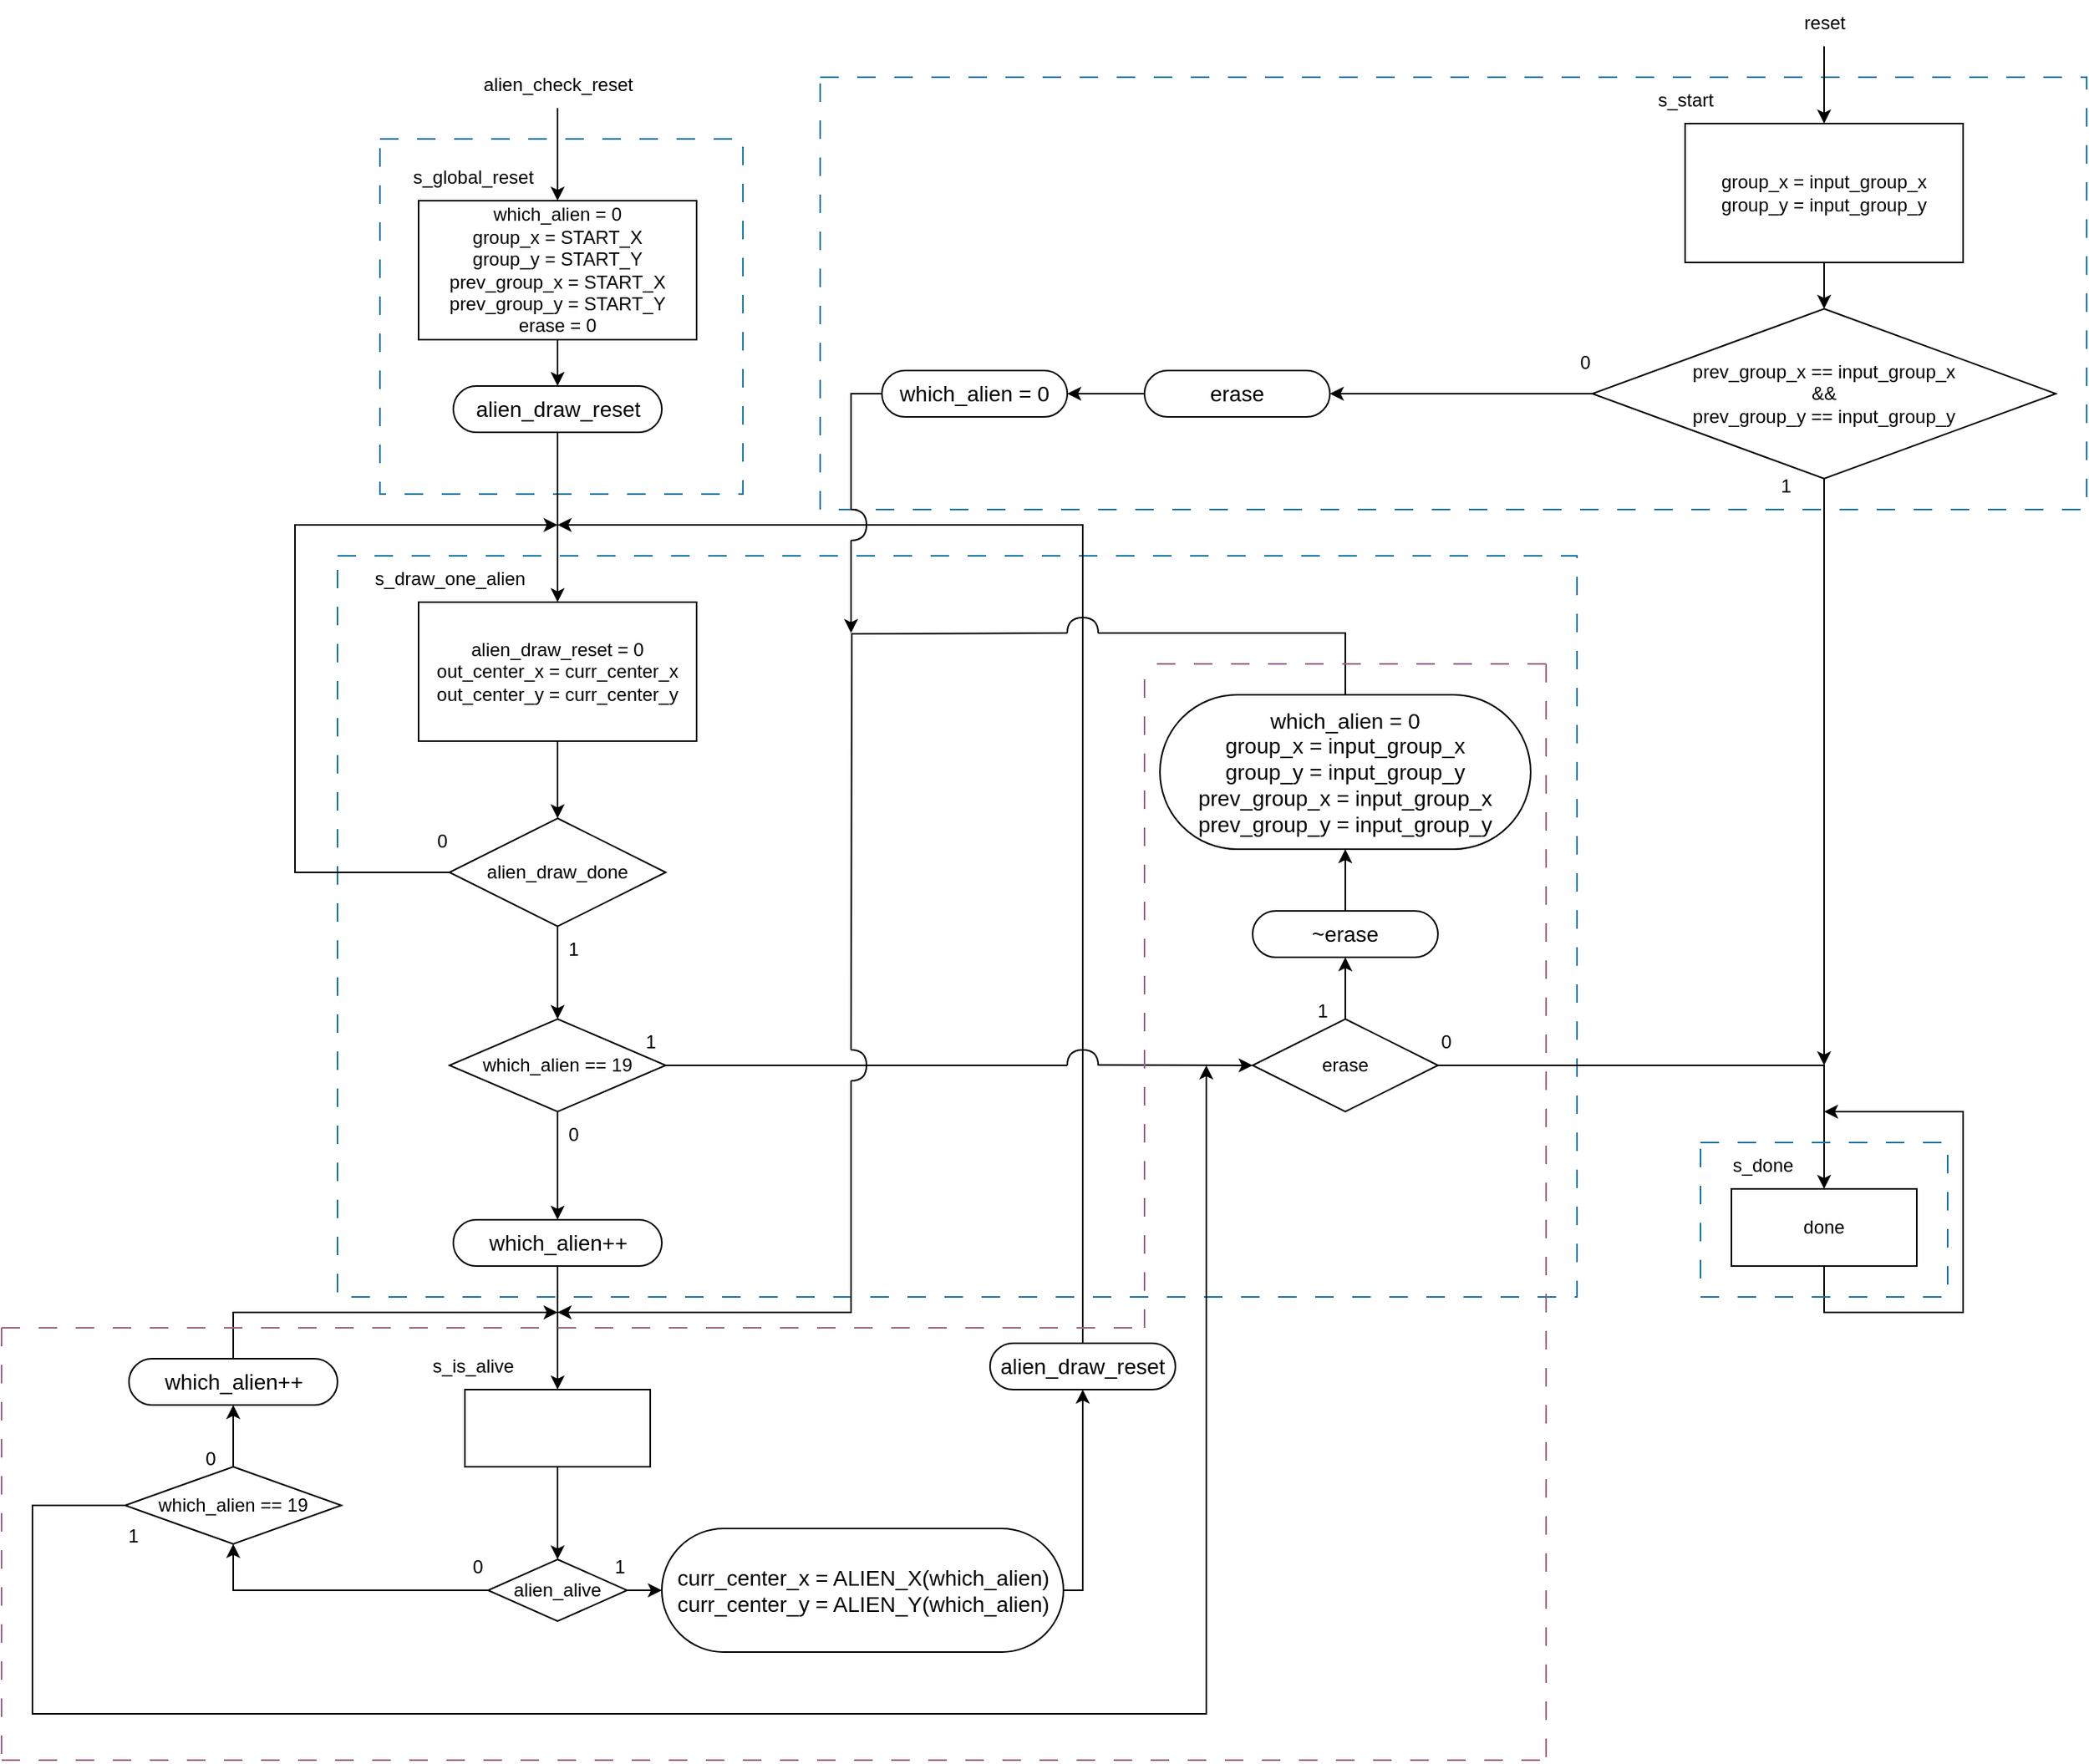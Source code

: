 <mxfile version="22.0.1" type="device">
  <diagram name="Page-1" id="rY78pbxjS33zWvEgH3hx">
    <mxGraphModel dx="2585" dy="1097" grid="1" gridSize="10" guides="1" tooltips="1" connect="1" arrows="1" fold="1" page="1" pageScale="1" pageWidth="1100" pageHeight="850" math="1" shadow="0">
      <root>
        <mxCell id="0" />
        <mxCell id="1" parent="0" />
        <mxCell id="hg0VnIa8RW2PHBciKI9P-328" value="" style="rounded=0;whiteSpace=wrap;html=1;fillColor=none;strokeColor=#10739e;dashed=1;dashPattern=12 12;movable=0;resizable=0;rotatable=0;deletable=0;editable=0;locked=1;connectable=0;" vertex="1" parent="1">
          <mxGeometry x="37.5" y="670" width="802.5" height="480" as="geometry" />
        </mxCell>
        <mxCell id="hg0VnIa8RW2PHBciKI9P-329" value="" style="rounded=0;whiteSpace=wrap;html=1;fillColor=none;strokeColor=#10739e;dashed=1;dashPattern=12 12;" vertex="1" parent="1">
          <mxGeometry x="350" y="360" width="820" height="280" as="geometry" />
        </mxCell>
        <mxCell id="hg0VnIa8RW2PHBciKI9P-324" value="" style="rounded=0;whiteSpace=wrap;html=1;fillColor=none;strokeColor=#10739e;dashed=1;dashPattern=12 12;" vertex="1" parent="1">
          <mxGeometry x="65" y="400" width="235" height="230" as="geometry" />
        </mxCell>
        <mxCell id="hg0VnIa8RW2PHBciKI9P-241" style="edgeStyle=orthogonalEdgeStyle;rounded=0;orthogonalLoop=1;jettySize=auto;html=1;entryX=0.5;entryY=0;entryDx=0;entryDy=0;" edge="1" parent="1" source="hg0VnIa8RW2PHBciKI9P-72" target="hg0VnIa8RW2PHBciKI9P-240">
          <mxGeometry relative="1" as="geometry" />
        </mxCell>
        <mxCell id="hg0VnIa8RW2PHBciKI9P-72" value="which_alien = 0&lt;br&gt;group_x = START_X&lt;br&gt;group_y = START_Y&lt;br&gt;prev_group_x = START_X&lt;br&gt;prev_group_y = START_Y&lt;br&gt;erase = 0" style="rounded=0;whiteSpace=wrap;html=1;" vertex="1" parent="1">
          <mxGeometry x="90" y="440" width="180" height="90" as="geometry" />
        </mxCell>
        <mxCell id="hg0VnIa8RW2PHBciKI9P-74" style="edgeStyle=orthogonalEdgeStyle;rounded=0;orthogonalLoop=1;jettySize=auto;html=1;entryX=0.5;entryY=0;entryDx=0;entryDy=0;" edge="1" parent="1" source="hg0VnIa8RW2PHBciKI9P-73" target="hg0VnIa8RW2PHBciKI9P-72">
          <mxGeometry relative="1" as="geometry" />
        </mxCell>
        <mxCell id="hg0VnIa8RW2PHBciKI9P-73" value="alien_check_reset" style="text;html=1;align=center;verticalAlign=middle;resizable=0;points=[];autosize=1;strokeColor=none;fillColor=none;" vertex="1" parent="1">
          <mxGeometry x="120" y="350" width="120" height="30" as="geometry" />
        </mxCell>
        <mxCell id="hg0VnIa8RW2PHBciKI9P-75" value="s_global_reset" style="text;html=1;align=center;verticalAlign=middle;resizable=0;points=[];autosize=1;strokeColor=none;fillColor=none;" vertex="1" parent="1">
          <mxGeometry x="75" y="410" width="100" height="30" as="geometry" />
        </mxCell>
        <mxCell id="hg0VnIa8RW2PHBciKI9P-243" style="edgeStyle=orthogonalEdgeStyle;rounded=0;orthogonalLoop=1;jettySize=auto;html=1;entryX=0.5;entryY=0;entryDx=0;entryDy=0;" edge="1" parent="1" source="hg0VnIa8RW2PHBciKI9P-240" target="hg0VnIa8RW2PHBciKI9P-242">
          <mxGeometry relative="1" as="geometry" />
        </mxCell>
        <mxCell id="hg0VnIa8RW2PHBciKI9P-240" value="&lt;span style=&quot;font-weight: normal;&quot;&gt;alien_draw_reset&lt;/span&gt;" style="rounded=1;whiteSpace=wrap;html=1;arcSize=50;strokeWidth=1;fillColor=none;whiteSpace=wrap;align=center;verticalAlign=middle;spacingLeft=0;fontStyle=1;fontSize=14;spacing=10;" vertex="1" parent="1">
          <mxGeometry x="112.5" y="560" width="135" height="30" as="geometry" />
        </mxCell>
        <mxCell id="hg0VnIa8RW2PHBciKI9P-246" style="edgeStyle=orthogonalEdgeStyle;rounded=0;orthogonalLoop=1;jettySize=auto;html=1;entryX=0.5;entryY=0;entryDx=0;entryDy=0;" edge="1" parent="1" source="hg0VnIa8RW2PHBciKI9P-242" target="hg0VnIa8RW2PHBciKI9P-245">
          <mxGeometry relative="1" as="geometry" />
        </mxCell>
        <mxCell id="hg0VnIa8RW2PHBciKI9P-242" value="alien_draw_reset = 0&lt;br&gt;out_center_x = curr_center_x&lt;br&gt;out_center_y = curr_center_y" style="rounded=0;whiteSpace=wrap;html=1;" vertex="1" parent="1">
          <mxGeometry x="90" y="700" width="180" height="90" as="geometry" />
        </mxCell>
        <mxCell id="hg0VnIa8RW2PHBciKI9P-244" value="s_draw_one_alien" style="text;html=1;align=center;verticalAlign=middle;resizable=0;points=[];autosize=1;strokeColor=none;fillColor=none;" vertex="1" parent="1">
          <mxGeometry x="50" y="670" width="120" height="30" as="geometry" />
        </mxCell>
        <mxCell id="hg0VnIa8RW2PHBciKI9P-247" style="edgeStyle=orthogonalEdgeStyle;rounded=0;orthogonalLoop=1;jettySize=auto;html=1;" edge="1" parent="1" source="hg0VnIa8RW2PHBciKI9P-245">
          <mxGeometry relative="1" as="geometry">
            <mxPoint x="180" y="650" as="targetPoint" />
            <Array as="points">
              <mxPoint x="10" y="875" />
              <mxPoint x="10" y="650" />
            </Array>
          </mxGeometry>
        </mxCell>
        <mxCell id="hg0VnIa8RW2PHBciKI9P-249" style="edgeStyle=orthogonalEdgeStyle;rounded=0;orthogonalLoop=1;jettySize=auto;html=1;entryX=0.5;entryY=0;entryDx=0;entryDy=0;" edge="1" parent="1" source="hg0VnIa8RW2PHBciKI9P-245" target="hg0VnIa8RW2PHBciKI9P-248">
          <mxGeometry relative="1" as="geometry" />
        </mxCell>
        <mxCell id="hg0VnIa8RW2PHBciKI9P-245" value="alien_draw_done" style="rhombus;whiteSpace=wrap;html=1;" vertex="1" parent="1">
          <mxGeometry x="110" y="840" width="140" height="70" as="geometry" />
        </mxCell>
        <mxCell id="hg0VnIa8RW2PHBciKI9P-253" style="edgeStyle=orthogonalEdgeStyle;rounded=0;orthogonalLoop=1;jettySize=auto;html=1;entryX=0.5;entryY=0;entryDx=0;entryDy=0;" edge="1" parent="1" source="hg0VnIa8RW2PHBciKI9P-248" target="hg0VnIa8RW2PHBciKI9P-252">
          <mxGeometry relative="1" as="geometry" />
        </mxCell>
        <mxCell id="hg0VnIa8RW2PHBciKI9P-281" style="edgeStyle=orthogonalEdgeStyle;rounded=0;orthogonalLoop=1;jettySize=auto;html=1;endArrow=none;endFill=0;" edge="1" parent="1" source="hg0VnIa8RW2PHBciKI9P-248">
          <mxGeometry relative="1" as="geometry">
            <mxPoint x="510" y="1000" as="targetPoint" />
          </mxGeometry>
        </mxCell>
        <mxCell id="hg0VnIa8RW2PHBciKI9P-248" value="which_alien == 19" style="rhombus;whiteSpace=wrap;html=1;" vertex="1" parent="1">
          <mxGeometry x="110" y="970" width="140" height="60" as="geometry" />
        </mxCell>
        <mxCell id="hg0VnIa8RW2PHBciKI9P-250" value="0" style="text;html=1;align=center;verticalAlign=middle;resizable=0;points=[];autosize=1;strokeColor=none;fillColor=none;" vertex="1" parent="1">
          <mxGeometry x="90" y="840" width="30" height="30" as="geometry" />
        </mxCell>
        <mxCell id="hg0VnIa8RW2PHBciKI9P-251" value="1" style="text;html=1;align=center;verticalAlign=middle;resizable=0;points=[];autosize=1;strokeColor=none;fillColor=none;" vertex="1" parent="1">
          <mxGeometry x="175" y="910" width="30" height="30" as="geometry" />
        </mxCell>
        <mxCell id="hg0VnIa8RW2PHBciKI9P-256" style="edgeStyle=orthogonalEdgeStyle;rounded=0;orthogonalLoop=1;jettySize=auto;html=1;entryX=0.5;entryY=0;entryDx=0;entryDy=0;" edge="1" parent="1" source="hg0VnIa8RW2PHBciKI9P-252" target="hg0VnIa8RW2PHBciKI9P-254">
          <mxGeometry relative="1" as="geometry" />
        </mxCell>
        <mxCell id="hg0VnIa8RW2PHBciKI9P-252" value="&lt;span style=&quot;font-weight: normal;&quot;&gt;which_alien++&lt;/span&gt;" style="rounded=1;whiteSpace=wrap;html=1;arcSize=50;strokeWidth=1;fillColor=none;whiteSpace=wrap;align=center;verticalAlign=middle;spacingLeft=0;fontStyle=1;fontSize=14;spacing=10;" vertex="1" parent="1">
          <mxGeometry x="112.5" y="1100" width="135" height="30" as="geometry" />
        </mxCell>
        <mxCell id="hg0VnIa8RW2PHBciKI9P-258" style="edgeStyle=orthogonalEdgeStyle;rounded=0;orthogonalLoop=1;jettySize=auto;html=1;entryX=0.5;entryY=0;entryDx=0;entryDy=0;" edge="1" parent="1" source="hg0VnIa8RW2PHBciKI9P-254" target="hg0VnIa8RW2PHBciKI9P-257">
          <mxGeometry relative="1" as="geometry" />
        </mxCell>
        <mxCell id="hg0VnIa8RW2PHBciKI9P-254" value="" style="rounded=0;whiteSpace=wrap;html=1;" vertex="1" parent="1">
          <mxGeometry x="120" y="1210" width="120" height="50" as="geometry" />
        </mxCell>
        <mxCell id="hg0VnIa8RW2PHBciKI9P-255" value="s_is_alive" style="text;html=1;align=center;verticalAlign=middle;resizable=0;points=[];autosize=1;strokeColor=none;fillColor=none;" vertex="1" parent="1">
          <mxGeometry x="85" y="1180" width="80" height="30" as="geometry" />
        </mxCell>
        <mxCell id="hg0VnIa8RW2PHBciKI9P-261" style="edgeStyle=orthogonalEdgeStyle;rounded=0;orthogonalLoop=1;jettySize=auto;html=1;entryX=0.5;entryY=1;entryDx=0;entryDy=0;" edge="1" parent="1" source="hg0VnIa8RW2PHBciKI9P-257" target="hg0VnIa8RW2PHBciKI9P-260">
          <mxGeometry relative="1" as="geometry" />
        </mxCell>
        <mxCell id="hg0VnIa8RW2PHBciKI9P-267" style="edgeStyle=orthogonalEdgeStyle;rounded=0;orthogonalLoop=1;jettySize=auto;html=1;entryX=0;entryY=0.5;entryDx=0;entryDy=0;" edge="1" parent="1" source="hg0VnIa8RW2PHBciKI9P-257" target="hg0VnIa8RW2PHBciKI9P-266">
          <mxGeometry relative="1" as="geometry" />
        </mxCell>
        <mxCell id="hg0VnIa8RW2PHBciKI9P-257" value="alien_alive" style="rhombus;whiteSpace=wrap;html=1;" vertex="1" parent="1">
          <mxGeometry x="135" y="1320" width="90" height="40" as="geometry" />
        </mxCell>
        <mxCell id="hg0VnIa8RW2PHBciKI9P-264" style="edgeStyle=orthogonalEdgeStyle;rounded=0;orthogonalLoop=1;jettySize=auto;html=1;entryX=0.5;entryY=1;entryDx=0;entryDy=0;" edge="1" parent="1" source="hg0VnIa8RW2PHBciKI9P-260" target="hg0VnIa8RW2PHBciKI9P-263">
          <mxGeometry relative="1" as="geometry" />
        </mxCell>
        <mxCell id="hg0VnIa8RW2PHBciKI9P-279" style="edgeStyle=orthogonalEdgeStyle;rounded=0;orthogonalLoop=1;jettySize=auto;html=1;" edge="1" parent="1" source="hg0VnIa8RW2PHBciKI9P-260">
          <mxGeometry relative="1" as="geometry">
            <mxPoint x="600" y="1000" as="targetPoint" />
            <Array as="points">
              <mxPoint x="-160" y="1285" />
              <mxPoint x="-160" y="1420" />
              <mxPoint x="600" y="1420" />
            </Array>
          </mxGeometry>
        </mxCell>
        <mxCell id="hg0VnIa8RW2PHBciKI9P-260" value="which_alien == 19" style="rhombus;whiteSpace=wrap;html=1;" vertex="1" parent="1">
          <mxGeometry x="-100" y="1260" width="140" height="50" as="geometry" />
        </mxCell>
        <mxCell id="hg0VnIa8RW2PHBciKI9P-265" style="edgeStyle=orthogonalEdgeStyle;rounded=0;orthogonalLoop=1;jettySize=auto;html=1;" edge="1" parent="1" source="hg0VnIa8RW2PHBciKI9P-263">
          <mxGeometry relative="1" as="geometry">
            <mxPoint x="180.0" y="1160" as="targetPoint" />
            <Array as="points">
              <mxPoint x="-30" y="1160" />
            </Array>
          </mxGeometry>
        </mxCell>
        <mxCell id="hg0VnIa8RW2PHBciKI9P-263" value="&lt;span style=&quot;font-weight: normal;&quot;&gt;which_alien++&lt;/span&gt;" style="rounded=1;whiteSpace=wrap;html=1;arcSize=50;strokeWidth=1;fillColor=none;whiteSpace=wrap;align=center;verticalAlign=middle;spacingLeft=0;fontStyle=1;fontSize=14;spacing=10;" vertex="1" parent="1">
          <mxGeometry x="-97.5" y="1190" width="135" height="30" as="geometry" />
        </mxCell>
        <mxCell id="hg0VnIa8RW2PHBciKI9P-271" style="edgeStyle=orthogonalEdgeStyle;rounded=0;orthogonalLoop=1;jettySize=auto;html=1;entryX=0.5;entryY=1;entryDx=0;entryDy=0;" edge="1" parent="1" source="hg0VnIa8RW2PHBciKI9P-266" target="hg0VnIa8RW2PHBciKI9P-268">
          <mxGeometry relative="1" as="geometry">
            <Array as="points">
              <mxPoint x="520" y="1340" />
            </Array>
          </mxGeometry>
        </mxCell>
        <mxCell id="hg0VnIa8RW2PHBciKI9P-266" value="&lt;span style=&quot;font-weight: normal;&quot;&gt;curr_center_x = ALIEN_X(which_alien)&lt;br&gt;curr_center_y = ALIEN_Y(which_alien)&lt;br&gt;&lt;/span&gt;" style="rounded=1;whiteSpace=wrap;html=1;arcSize=50;strokeWidth=1;fillColor=none;whiteSpace=wrap;align=center;verticalAlign=middle;spacingLeft=0;fontStyle=1;fontSize=14;spacing=10;" vertex="1" parent="1">
          <mxGeometry x="247.5" y="1300" width="260" height="80" as="geometry" />
        </mxCell>
        <mxCell id="hg0VnIa8RW2PHBciKI9P-272" style="edgeStyle=orthogonalEdgeStyle;rounded=0;orthogonalLoop=1;jettySize=auto;html=1;" edge="1" parent="1" source="hg0VnIa8RW2PHBciKI9P-268">
          <mxGeometry relative="1" as="geometry">
            <mxPoint x="180" y="650" as="targetPoint" />
            <Array as="points">
              <mxPoint x="520" y="650" />
            </Array>
          </mxGeometry>
        </mxCell>
        <mxCell id="hg0VnIa8RW2PHBciKI9P-268" value="&lt;span style=&quot;font-weight: normal;&quot;&gt;alien_draw_reset&lt;/span&gt;" style="rounded=1;whiteSpace=wrap;html=1;arcSize=50;strokeWidth=1;fillColor=none;whiteSpace=wrap;align=center;verticalAlign=middle;spacingLeft=0;fontStyle=1;fontSize=14;spacing=10;" vertex="1" parent="1">
          <mxGeometry x="460" y="1180" width="120" height="30" as="geometry" />
        </mxCell>
        <mxCell id="hg0VnIa8RW2PHBciKI9P-273" value="0" style="text;html=1;align=center;verticalAlign=middle;resizable=0;points=[];autosize=1;strokeColor=none;fillColor=none;" vertex="1" parent="1">
          <mxGeometry x="175" y="1030" width="30" height="30" as="geometry" />
        </mxCell>
        <mxCell id="hg0VnIa8RW2PHBciKI9P-274" value="0" style="text;html=1;align=center;verticalAlign=middle;resizable=0;points=[];autosize=1;strokeColor=none;fillColor=none;" vertex="1" parent="1">
          <mxGeometry x="112.5" y="1310" width="30" height="30" as="geometry" />
        </mxCell>
        <mxCell id="hg0VnIa8RW2PHBciKI9P-275" value="1" style="text;html=1;align=center;verticalAlign=middle;resizable=0;points=[];autosize=1;strokeColor=none;fillColor=none;" vertex="1" parent="1">
          <mxGeometry x="205" y="1310" width="30" height="30" as="geometry" />
        </mxCell>
        <mxCell id="hg0VnIa8RW2PHBciKI9P-276" value="0" style="text;html=1;align=center;verticalAlign=middle;resizable=0;points=[];autosize=1;strokeColor=none;fillColor=none;" vertex="1" parent="1">
          <mxGeometry x="-60" y="1240" width="30" height="30" as="geometry" />
        </mxCell>
        <mxCell id="hg0VnIa8RW2PHBciKI9P-288" style="edgeStyle=orthogonalEdgeStyle;rounded=0;orthogonalLoop=1;jettySize=auto;html=1;entryX=0.5;entryY=1;entryDx=0;entryDy=0;" edge="1" parent="1" source="hg0VnIa8RW2PHBciKI9P-278" target="hg0VnIa8RW2PHBciKI9P-287">
          <mxGeometry relative="1" as="geometry" />
        </mxCell>
        <mxCell id="hg0VnIa8RW2PHBciKI9P-300" style="edgeStyle=orthogonalEdgeStyle;rounded=0;orthogonalLoop=1;jettySize=auto;html=1;entryX=0.5;entryY=0;entryDx=0;entryDy=0;exitX=1;exitY=0.5;exitDx=0;exitDy=0;" edge="1" parent="1" source="hg0VnIa8RW2PHBciKI9P-278" target="hg0VnIa8RW2PHBciKI9P-298">
          <mxGeometry relative="1" as="geometry">
            <mxPoint x="880" y="1000" as="sourcePoint" />
          </mxGeometry>
        </mxCell>
        <mxCell id="hg0VnIa8RW2PHBciKI9P-278" value="erase" style="rhombus;whiteSpace=wrap;html=1;" vertex="1" parent="1">
          <mxGeometry x="630" y="970" width="120" height="60" as="geometry" />
        </mxCell>
        <mxCell id="hg0VnIa8RW2PHBciKI9P-280" value="" style="curved=1;endArrow=none;html=1;rounded=0;endFill=0;" edge="1" parent="1">
          <mxGeometry width="50" height="50" relative="1" as="geometry">
            <mxPoint x="530" y="1000" as="sourcePoint" />
            <mxPoint x="510" y="1000" as="targetPoint" />
            <Array as="points">
              <mxPoint x="530" y="990" />
              <mxPoint x="510" y="990" />
            </Array>
          </mxGeometry>
        </mxCell>
        <mxCell id="hg0VnIa8RW2PHBciKI9P-286" value="" style="edgeStyle=none;orthogonalLoop=1;jettySize=auto;html=1;rounded=0;" edge="1" parent="1">
          <mxGeometry width="80" relative="1" as="geometry">
            <mxPoint x="530" y="999.81" as="sourcePoint" />
            <mxPoint x="630" y="1000" as="targetPoint" />
            <Array as="points" />
          </mxGeometry>
        </mxCell>
        <mxCell id="hg0VnIa8RW2PHBciKI9P-290" style="edgeStyle=orthogonalEdgeStyle;rounded=0;orthogonalLoop=1;jettySize=auto;html=1;entryX=0.5;entryY=1;entryDx=0;entryDy=0;" edge="1" parent="1" source="hg0VnIa8RW2PHBciKI9P-287" target="hg0VnIa8RW2PHBciKI9P-289">
          <mxGeometry relative="1" as="geometry" />
        </mxCell>
        <mxCell id="hg0VnIa8RW2PHBciKI9P-287" value="&lt;span style=&quot;font-weight: 400;&quot;&gt;~erase&lt;br&gt;&lt;/span&gt;" style="rounded=1;whiteSpace=wrap;html=1;arcSize=50;strokeWidth=1;fillColor=none;whiteSpace=wrap;align=center;verticalAlign=middle;spacingLeft=0;fontStyle=1;fontSize=14;spacing=10;" vertex="1" parent="1">
          <mxGeometry x="630" y="900" width="120" height="30" as="geometry" />
        </mxCell>
        <mxCell id="hg0VnIa8RW2PHBciKI9P-293" style="edgeStyle=orthogonalEdgeStyle;rounded=0;orthogonalLoop=1;jettySize=auto;html=1;endArrow=none;endFill=0;exitX=0.5;exitY=0;exitDx=0;exitDy=0;" edge="1" parent="1" source="hg0VnIa8RW2PHBciKI9P-289">
          <mxGeometry relative="1" as="geometry">
            <mxPoint x="530" y="720" as="targetPoint" />
            <Array as="points">
              <mxPoint x="690" y="720" />
            </Array>
          </mxGeometry>
        </mxCell>
        <mxCell id="hg0VnIa8RW2PHBciKI9P-289" value="&lt;span style=&quot;font-weight: normal;&quot;&gt;which_alien = 0&lt;br&gt;group_x = input_group_x&lt;br&gt;group_y = input_group_y&lt;br&gt;prev_group_x = input_group_x&lt;br&gt;prev_group_y = input_group_y&lt;br&gt;&lt;/span&gt;" style="rounded=1;whiteSpace=wrap;html=1;arcSize=50;strokeWidth=1;fillColor=none;whiteSpace=wrap;align=center;verticalAlign=middle;spacingLeft=0;fontStyle=1;fontSize=14;spacing=10;" vertex="1" parent="1">
          <mxGeometry x="570" y="760" width="240" height="100" as="geometry" />
        </mxCell>
        <mxCell id="hg0VnIa8RW2PHBciKI9P-292" value="" style="curved=1;endArrow=none;html=1;rounded=0;endFill=0;" edge="1" parent="1">
          <mxGeometry width="50" height="50" relative="1" as="geometry">
            <mxPoint x="530" y="720" as="sourcePoint" />
            <mxPoint x="510" y="720" as="targetPoint" />
            <Array as="points">
              <mxPoint x="530" y="710" />
              <mxPoint x="510" y="710" />
            </Array>
          </mxGeometry>
        </mxCell>
        <mxCell id="hg0VnIa8RW2PHBciKI9P-295" value="" style="curved=1;endArrow=none;html=1;rounded=0;endFill=0;" edge="1" parent="1">
          <mxGeometry width="50" height="50" relative="1" as="geometry">
            <mxPoint x="370" y="1010" as="sourcePoint" />
            <mxPoint x="370" y="990" as="targetPoint" />
            <Array as="points">
              <mxPoint x="380" y="1010" />
              <mxPoint x="380" y="990" />
            </Array>
          </mxGeometry>
        </mxCell>
        <mxCell id="hg0VnIa8RW2PHBciKI9P-296" value="" style="edgeStyle=orthogonalEdgeStyle;orthogonalLoop=1;jettySize=auto;html=1;rounded=0;endArrow=none;endFill=0;" edge="1" parent="1">
          <mxGeometry width="80" relative="1" as="geometry">
            <mxPoint x="510" y="720" as="sourcePoint" />
            <mxPoint x="370" y="990" as="targetPoint" />
          </mxGeometry>
        </mxCell>
        <mxCell id="hg0VnIa8RW2PHBciKI9P-297" value="" style="edgeStyle=orthogonalEdgeStyle;orthogonalLoop=1;jettySize=auto;html=1;rounded=0;" edge="1" parent="1">
          <mxGeometry width="80" relative="1" as="geometry">
            <mxPoint x="370" y="1010" as="sourcePoint" />
            <mxPoint x="180" y="1160" as="targetPoint" />
            <Array as="points">
              <mxPoint x="370" y="1160" />
            </Array>
          </mxGeometry>
        </mxCell>
        <mxCell id="hg0VnIa8RW2PHBciKI9P-313" style="edgeStyle=orthogonalEdgeStyle;rounded=0;orthogonalLoop=1;jettySize=auto;html=1;" edge="1" parent="1" source="hg0VnIa8RW2PHBciKI9P-298">
          <mxGeometry relative="1" as="geometry">
            <mxPoint x="1000" y="1030" as="targetPoint" />
            <Array as="points">
              <mxPoint x="1000" y="1160" />
              <mxPoint x="1090" y="1160" />
              <mxPoint x="1090" y="1030" />
            </Array>
          </mxGeometry>
        </mxCell>
        <mxCell id="hg0VnIa8RW2PHBciKI9P-298" value="done" style="rounded=0;whiteSpace=wrap;html=1;" vertex="1" parent="1">
          <mxGeometry x="940" y="1080" width="120" height="50" as="geometry" />
        </mxCell>
        <mxCell id="hg0VnIa8RW2PHBciKI9P-299" value="s_done" style="text;html=1;align=center;verticalAlign=middle;resizable=0;points=[];autosize=1;strokeColor=none;fillColor=none;" vertex="1" parent="1">
          <mxGeometry x="930" y="1050" width="60" height="30" as="geometry" />
        </mxCell>
        <mxCell id="hg0VnIa8RW2PHBciKI9P-303" style="edgeStyle=orthogonalEdgeStyle;rounded=0;orthogonalLoop=1;jettySize=auto;html=1;entryX=0.5;entryY=0;entryDx=0;entryDy=0;" edge="1" parent="1" source="hg0VnIa8RW2PHBciKI9P-301" target="hg0VnIa8RW2PHBciKI9P-302">
          <mxGeometry relative="1" as="geometry" />
        </mxCell>
        <mxCell id="hg0VnIa8RW2PHBciKI9P-301" value="group_x = input_group_x&lt;br&gt;group_y = input_group_y" style="rounded=0;whiteSpace=wrap;html=1;" vertex="1" parent="1">
          <mxGeometry x="910" y="390" width="180" height="90" as="geometry" />
        </mxCell>
        <mxCell id="hg0VnIa8RW2PHBciKI9P-308" style="edgeStyle=orthogonalEdgeStyle;rounded=0;orthogonalLoop=1;jettySize=auto;html=1;entryX=1;entryY=0.5;entryDx=0;entryDy=0;" edge="1" parent="1" source="hg0VnIa8RW2PHBciKI9P-302" target="hg0VnIa8RW2PHBciKI9P-305">
          <mxGeometry relative="1" as="geometry" />
        </mxCell>
        <mxCell id="hg0VnIa8RW2PHBciKI9P-314" style="edgeStyle=orthogonalEdgeStyle;rounded=0;orthogonalLoop=1;jettySize=auto;html=1;" edge="1" parent="1" source="hg0VnIa8RW2PHBciKI9P-302">
          <mxGeometry relative="1" as="geometry">
            <mxPoint x="1000" y="1000" as="targetPoint" />
          </mxGeometry>
        </mxCell>
        <mxCell id="hg0VnIa8RW2PHBciKI9P-302" value="prev_group_x == input_group_x&lt;br&gt;&amp;amp;&amp;amp;&lt;br&gt;prev_group_y == input_group_y" style="rhombus;whiteSpace=wrap;html=1;" vertex="1" parent="1">
          <mxGeometry x="850" y="510" width="300" height="110" as="geometry" />
        </mxCell>
        <mxCell id="hg0VnIa8RW2PHBciKI9P-309" style="edgeStyle=orthogonalEdgeStyle;rounded=0;orthogonalLoop=1;jettySize=auto;html=1;" edge="1" parent="1" source="hg0VnIa8RW2PHBciKI9P-305" target="hg0VnIa8RW2PHBciKI9P-306">
          <mxGeometry relative="1" as="geometry" />
        </mxCell>
        <mxCell id="hg0VnIa8RW2PHBciKI9P-305" value="&lt;span style=&quot;font-weight: 400;&quot;&gt;erase&lt;br&gt;&lt;/span&gt;" style="rounded=1;whiteSpace=wrap;html=1;arcSize=50;strokeWidth=1;fillColor=none;whiteSpace=wrap;align=center;verticalAlign=middle;spacingLeft=0;fontStyle=1;fontSize=14;spacing=10;" vertex="1" parent="1">
          <mxGeometry x="560" y="550" width="120" height="30" as="geometry" />
        </mxCell>
        <mxCell id="hg0VnIa8RW2PHBciKI9P-311" style="edgeStyle=orthogonalEdgeStyle;rounded=0;orthogonalLoop=1;jettySize=auto;html=1;endArrow=none;endFill=0;" edge="1" parent="1" source="hg0VnIa8RW2PHBciKI9P-306">
          <mxGeometry relative="1" as="geometry">
            <mxPoint x="370" y="640.0" as="targetPoint" />
          </mxGeometry>
        </mxCell>
        <mxCell id="hg0VnIa8RW2PHBciKI9P-306" value="&lt;span style=&quot;font-weight: 400;&quot;&gt;which_alien = 0&lt;br&gt;&lt;/span&gt;" style="rounded=1;whiteSpace=wrap;html=1;arcSize=50;strokeWidth=1;fillColor=none;whiteSpace=wrap;align=center;verticalAlign=middle;spacingLeft=0;fontStyle=1;fontSize=14;spacing=10;" vertex="1" parent="1">
          <mxGeometry x="390" y="550" width="120" height="30" as="geometry" />
        </mxCell>
        <mxCell id="hg0VnIa8RW2PHBciKI9P-310" value="" style="curved=1;endArrow=none;html=1;rounded=0;endFill=0;" edge="1" parent="1">
          <mxGeometry width="50" height="50" relative="1" as="geometry">
            <mxPoint x="370" y="660" as="sourcePoint" />
            <mxPoint x="370" y="640" as="targetPoint" />
            <Array as="points">
              <mxPoint x="380" y="660" />
              <mxPoint x="380" y="640" />
            </Array>
          </mxGeometry>
        </mxCell>
        <mxCell id="hg0VnIa8RW2PHBciKI9P-312" value="" style="edgeStyle=none;orthogonalLoop=1;jettySize=auto;html=1;rounded=0;" edge="1" parent="1">
          <mxGeometry width="80" relative="1" as="geometry">
            <mxPoint x="370" y="660" as="sourcePoint" />
            <mxPoint x="370" y="720" as="targetPoint" />
            <Array as="points" />
          </mxGeometry>
        </mxCell>
        <mxCell id="hg0VnIa8RW2PHBciKI9P-315" value="1" style="text;html=1;align=center;verticalAlign=middle;resizable=0;points=[];autosize=1;strokeColor=none;fillColor=none;" vertex="1" parent="1">
          <mxGeometry x="660" y="950" width="30" height="30" as="geometry" />
        </mxCell>
        <mxCell id="hg0VnIa8RW2PHBciKI9P-316" value="0" style="text;html=1;align=center;verticalAlign=middle;resizable=0;points=[];autosize=1;strokeColor=none;fillColor=none;" vertex="1" parent="1">
          <mxGeometry x="740" y="970" width="30" height="30" as="geometry" />
        </mxCell>
        <mxCell id="hg0VnIa8RW2PHBciKI9P-317" value="0" style="text;html=1;align=center;verticalAlign=middle;resizable=0;points=[];autosize=1;strokeColor=none;fillColor=none;" vertex="1" parent="1">
          <mxGeometry x="830" y="530" width="30" height="30" as="geometry" />
        </mxCell>
        <mxCell id="hg0VnIa8RW2PHBciKI9P-318" value="1" style="text;html=1;align=center;verticalAlign=middle;resizable=0;points=[];autosize=1;strokeColor=none;fillColor=none;" vertex="1" parent="1">
          <mxGeometry x="960" y="610" width="30" height="30" as="geometry" />
        </mxCell>
        <mxCell id="hg0VnIa8RW2PHBciKI9P-319" value="1" style="text;html=1;align=center;verticalAlign=middle;resizable=0;points=[];autosize=1;strokeColor=none;fillColor=none;" vertex="1" parent="1">
          <mxGeometry x="225" y="970" width="30" height="30" as="geometry" />
        </mxCell>
        <mxCell id="hg0VnIa8RW2PHBciKI9P-320" value="1" style="text;html=1;align=center;verticalAlign=middle;resizable=0;points=[];autosize=1;strokeColor=none;fillColor=none;" vertex="1" parent="1">
          <mxGeometry x="-110" y="1290" width="30" height="30" as="geometry" />
        </mxCell>
        <mxCell id="hg0VnIa8RW2PHBciKI9P-321" value="s_start" style="text;html=1;align=center;verticalAlign=middle;resizable=0;points=[];autosize=1;strokeColor=none;fillColor=none;" vertex="1" parent="1">
          <mxGeometry x="880" y="360" width="60" height="30" as="geometry" />
        </mxCell>
        <mxCell id="hg0VnIa8RW2PHBciKI9P-323" style="edgeStyle=orthogonalEdgeStyle;rounded=0;orthogonalLoop=1;jettySize=auto;html=1;entryX=0.5;entryY=0;entryDx=0;entryDy=0;" edge="1" parent="1" source="hg0VnIa8RW2PHBciKI9P-322" target="hg0VnIa8RW2PHBciKI9P-301">
          <mxGeometry relative="1" as="geometry" />
        </mxCell>
        <mxCell id="hg0VnIa8RW2PHBciKI9P-322" value="reset" style="text;html=1;align=center;verticalAlign=middle;resizable=0;points=[];autosize=1;strokeColor=none;fillColor=none;" vertex="1" parent="1">
          <mxGeometry x="975" y="310" width="50" height="30" as="geometry" />
        </mxCell>
        <mxCell id="hg0VnIa8RW2PHBciKI9P-330" value="" style="rounded=0;whiteSpace=wrap;html=1;fillColor=none;strokeColor=#10739e;dashed=1;dashPattern=12 12;" vertex="1" parent="1">
          <mxGeometry x="920" y="1050" width="160" height="100" as="geometry" />
        </mxCell>
        <mxCell id="hg0VnIa8RW2PHBciKI9P-332" value="" style="endArrow=none;dashed=1;html=1;rounded=0;fillColor=#e6d0de;strokeColor=#996185;dashPattern=12 12;gradientColor=#d5739d;" edge="1" parent="1">
          <mxGeometry width="50" height="50" relative="1" as="geometry">
            <mxPoint x="560" y="1170" as="sourcePoint" />
            <mxPoint x="560" y="740" as="targetPoint" />
          </mxGeometry>
        </mxCell>
        <mxCell id="hg0VnIa8RW2PHBciKI9P-333" value="" style="endArrow=none;dashed=1;html=1;rounded=0;fillColor=#e6d0de;strokeColor=#996185;dashPattern=12 12;gradientColor=#d5739d;" edge="1" parent="1">
          <mxGeometry width="50" height="50" relative="1" as="geometry">
            <mxPoint x="820" y="740" as="sourcePoint" />
            <mxPoint x="560" y="740" as="targetPoint" />
          </mxGeometry>
        </mxCell>
        <mxCell id="hg0VnIa8RW2PHBciKI9P-334" value="" style="endArrow=none;dashed=1;html=1;rounded=0;fillColor=#e6d0de;strokeColor=#996185;dashPattern=12 12;gradientColor=#d5739d;" edge="1" parent="1">
          <mxGeometry width="50" height="50" relative="1" as="geometry">
            <mxPoint x="820" y="740" as="sourcePoint" />
            <mxPoint x="820" y="1450" as="targetPoint" />
          </mxGeometry>
        </mxCell>
        <mxCell id="hg0VnIa8RW2PHBciKI9P-335" value="" style="endArrow=none;dashed=1;html=1;rounded=0;fillColor=#e6d0de;strokeColor=#996185;dashPattern=12 12;gradientColor=#d5739d;" edge="1" parent="1">
          <mxGeometry width="50" height="50" relative="1" as="geometry">
            <mxPoint x="-180" y="1450" as="sourcePoint" />
            <mxPoint x="820" y="1450" as="targetPoint" />
          </mxGeometry>
        </mxCell>
        <mxCell id="hg0VnIa8RW2PHBciKI9P-336" value="" style="endArrow=none;dashed=1;html=1;rounded=0;fillColor=#e6d0de;strokeColor=#996185;dashPattern=12 12;gradientColor=#d5739d;" edge="1" parent="1">
          <mxGeometry width="50" height="50" relative="1" as="geometry">
            <mxPoint x="-180" y="1170" as="sourcePoint" />
            <mxPoint x="-180" y="1450" as="targetPoint" />
          </mxGeometry>
        </mxCell>
        <mxCell id="hg0VnIa8RW2PHBciKI9P-337" value="" style="endArrow=none;dashed=1;html=1;rounded=0;fillColor=#e6d0de;strokeColor=#996185;dashPattern=12 12;gradientColor=#d5739d;" edge="1" parent="1">
          <mxGeometry width="50" height="50" relative="1" as="geometry">
            <mxPoint x="-180" y="1170" as="sourcePoint" />
            <mxPoint x="560" y="1170" as="targetPoint" />
          </mxGeometry>
        </mxCell>
      </root>
    </mxGraphModel>
  </diagram>
</mxfile>
